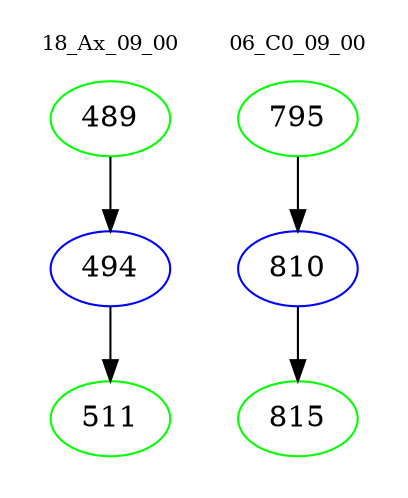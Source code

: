 digraph{
subgraph cluster_0 {
color = white
label = "18_Ax_09_00";
fontsize=10;
T0_489 [label="489", color="green"]
T0_489 -> T0_494 [color="black"]
T0_494 [label="494", color="blue"]
T0_494 -> T0_511 [color="black"]
T0_511 [label="511", color="green"]
}
subgraph cluster_1 {
color = white
label = "06_C0_09_00";
fontsize=10;
T1_795 [label="795", color="green"]
T1_795 -> T1_810 [color="black"]
T1_810 [label="810", color="blue"]
T1_810 -> T1_815 [color="black"]
T1_815 [label="815", color="green"]
}
}
